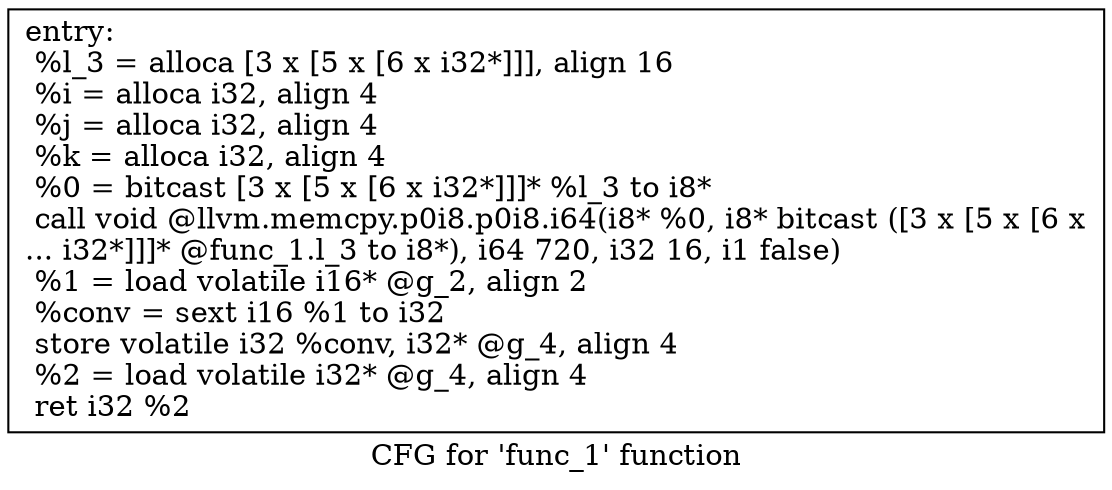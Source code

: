 digraph "CFG for 'func_1' function" {
	label="CFG for 'func_1' function";

	Node0x9c215f8 [shape=record,label="{entry:\l  %l_3 = alloca [3 x [5 x [6 x i32*]]], align 16\l  %i = alloca i32, align 4\l  %j = alloca i32, align 4\l  %k = alloca i32, align 4\l  %0 = bitcast [3 x [5 x [6 x i32*]]]* %l_3 to i8*\l  call void @llvm.memcpy.p0i8.p0i8.i64(i8* %0, i8* bitcast ([3 x [5 x [6 x\l... i32*]]]* @func_1.l_3 to i8*), i64 720, i32 16, i1 false)\l  %1 = load volatile i16* @g_2, align 2\l  %conv = sext i16 %1 to i32\l  store volatile i32 %conv, i32* @g_4, align 4\l  %2 = load volatile i32* @g_4, align 4\l  ret i32 %2\l}"];
}
